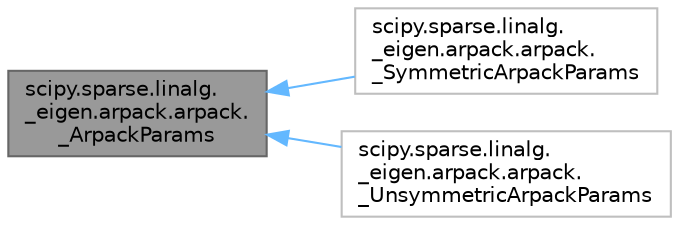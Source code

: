 digraph "scipy.sparse.linalg._eigen.arpack.arpack._ArpackParams"
{
 // LATEX_PDF_SIZE
  bgcolor="transparent";
  edge [fontname=Helvetica,fontsize=10,labelfontname=Helvetica,labelfontsize=10];
  node [fontname=Helvetica,fontsize=10,shape=box,height=0.2,width=0.4];
  rankdir="LR";
  Node1 [id="Node000001",label="scipy.sparse.linalg.\l_eigen.arpack.arpack.\l_ArpackParams",height=0.2,width=0.4,color="gray40", fillcolor="grey60", style="filled", fontcolor="black",tooltip=" "];
  Node1 -> Node2 [id="edge1_Node000001_Node000002",dir="back",color="steelblue1",style="solid",tooltip=" "];
  Node2 [id="Node000002",label="scipy.sparse.linalg.\l_eigen.arpack.arpack.\l_SymmetricArpackParams",height=0.2,width=0.4,color="grey75", fillcolor="white", style="filled",URL="$dc/d56/classscipy_1_1sparse_1_1linalg_1_1__eigen_1_1arpack_1_1arpack_1_1__SymmetricArpackParams.html",tooltip=" "];
  Node1 -> Node3 [id="edge2_Node000001_Node000003",dir="back",color="steelblue1",style="solid",tooltip=" "];
  Node3 [id="Node000003",label="scipy.sparse.linalg.\l_eigen.arpack.arpack.\l_UnsymmetricArpackParams",height=0.2,width=0.4,color="grey75", fillcolor="white", style="filled",URL="$d1/de9/classscipy_1_1sparse_1_1linalg_1_1__eigen_1_1arpack_1_1arpack_1_1__UnsymmetricArpackParams.html",tooltip=" "];
}
